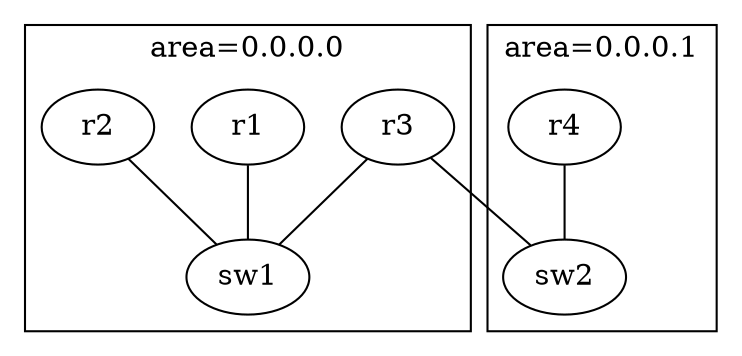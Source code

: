 digraph  {

	subgraph cluster1 {
		label="area=0.0.0.0";
		r1[class="router"];
		r2[class="router"];
		r3[class="router"];
		sw1[class="switch"];
	}

	subgraph cluster2 {
		label="area=0.0.0.1";
		r4[class="router"];
		sw2[class="switch"];
	}

	r1->sw1[dir="none"];
	r2->sw1[dir="none"];
	r3->sw1[dir="none"];
	r3->sw2[dir="none"];
	r4->sw2[dir="none"];
}

